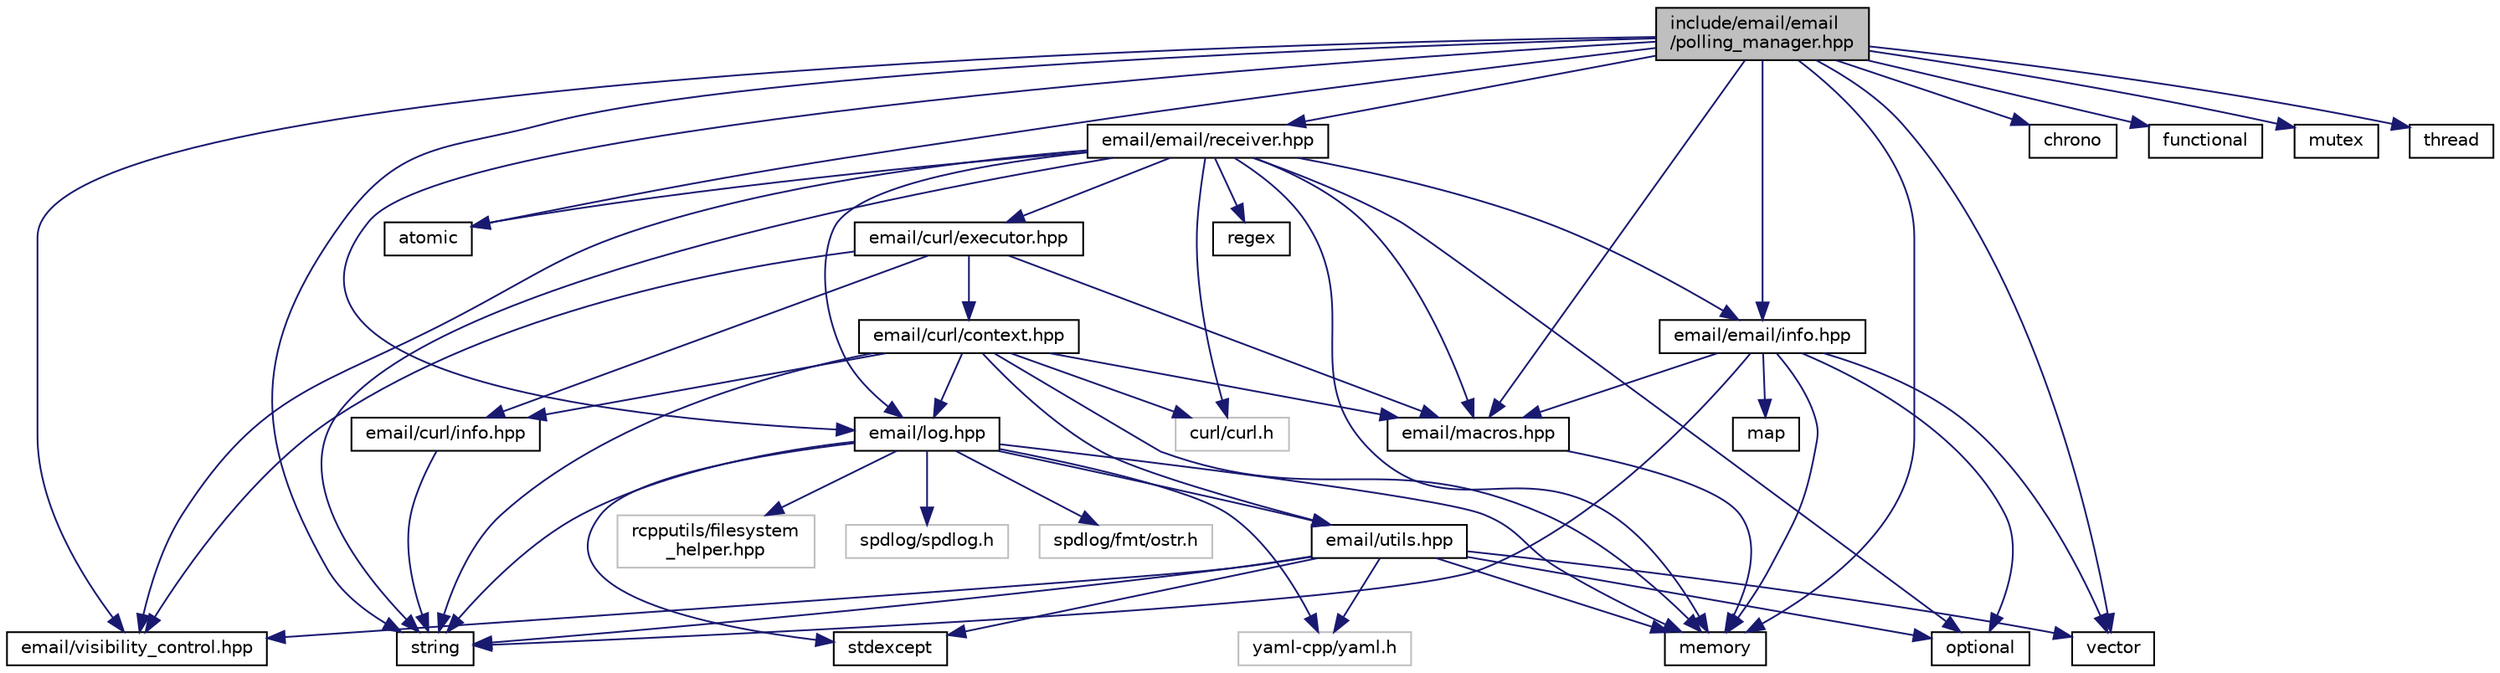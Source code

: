 digraph "include/email/email/polling_manager.hpp"
{
 // LATEX_PDF_SIZE
  edge [fontname="Helvetica",fontsize="10",labelfontname="Helvetica",labelfontsize="10"];
  node [fontname="Helvetica",fontsize="10",shape=record];
  Node1 [label="include/email/email\l/polling_manager.hpp",height=0.2,width=0.4,color="black", fillcolor="grey75", style="filled", fontcolor="black",tooltip=" "];
  Node1 -> Node2 [color="midnightblue",fontsize="10",style="solid",fontname="Helvetica"];
  Node2 [label="atomic",height=0.2,width=0.4,color="black", fillcolor="white", style="filled",URL="/home/runner/work/rmw_email/rmw_email/gen_docs/data/cppreference-doxygen-web.tag.xml$cpp/header/atomic.html",tooltip=" "];
  Node1 -> Node3 [color="midnightblue",fontsize="10",style="solid",fontname="Helvetica"];
  Node3 [label="chrono",height=0.2,width=0.4,color="black", fillcolor="white", style="filled",URL="/home/runner/work/rmw_email/rmw_email/gen_docs/data/cppreference-doxygen-web.tag.xml$cpp/header/chrono.html",tooltip=" "];
  Node1 -> Node4 [color="midnightblue",fontsize="10",style="solid",fontname="Helvetica"];
  Node4 [label="functional",height=0.2,width=0.4,color="black", fillcolor="white", style="filled",URL="/home/runner/work/rmw_email/rmw_email/gen_docs/data/cppreference-doxygen-web.tag.xml$cpp/header/functional.html",tooltip=" "];
  Node1 -> Node5 [color="midnightblue",fontsize="10",style="solid",fontname="Helvetica"];
  Node5 [label="memory",height=0.2,width=0.4,color="black", fillcolor="white", style="filled",URL="/home/runner/work/rmw_email/rmw_email/gen_docs/data/cppreference-doxygen-web.tag.xml$cpp/header/memory.html",tooltip=" "];
  Node1 -> Node6 [color="midnightblue",fontsize="10",style="solid",fontname="Helvetica"];
  Node6 [label="mutex",height=0.2,width=0.4,color="black", fillcolor="white", style="filled",URL="/home/runner/work/rmw_email/rmw_email/gen_docs/data/cppreference-doxygen-web.tag.xml$cpp/header/mutex.html",tooltip=" "];
  Node1 -> Node7 [color="midnightblue",fontsize="10",style="solid",fontname="Helvetica"];
  Node7 [label="string",height=0.2,width=0.4,color="black", fillcolor="white", style="filled",URL="/home/runner/work/rmw_email/rmw_email/gen_docs/data/cppreference-doxygen-web.tag.xml$cpp/header/string.html",tooltip=" "];
  Node1 -> Node8 [color="midnightblue",fontsize="10",style="solid",fontname="Helvetica"];
  Node8 [label="thread",height=0.2,width=0.4,color="black", fillcolor="white", style="filled",URL="/home/runner/work/rmw_email/rmw_email/gen_docs/data/cppreference-doxygen-web.tag.xml$cpp/header/thread.html",tooltip=" "];
  Node1 -> Node9 [color="midnightblue",fontsize="10",style="solid",fontname="Helvetica"];
  Node9 [label="vector",height=0.2,width=0.4,color="black", fillcolor="white", style="filled",URL="/home/runner/work/rmw_email/rmw_email/gen_docs/data/cppreference-doxygen-web.tag.xml$cpp/header/vector.html",tooltip=" "];
  Node1 -> Node10 [color="midnightblue",fontsize="10",style="solid",fontname="Helvetica"];
  Node10 [label="email/email/info.hpp",height=0.2,width=0.4,color="black", fillcolor="white", style="filled",URL="$email_2info_8hpp.html",tooltip=" "];
  Node10 -> Node11 [color="midnightblue",fontsize="10",style="solid",fontname="Helvetica"];
  Node11 [label="map",height=0.2,width=0.4,color="black", fillcolor="white", style="filled",URL="/home/runner/work/rmw_email/rmw_email/gen_docs/data/cppreference-doxygen-web.tag.xml$cpp/header/map.html",tooltip=" "];
  Node10 -> Node5 [color="midnightblue",fontsize="10",style="solid",fontname="Helvetica"];
  Node10 -> Node12 [color="midnightblue",fontsize="10",style="solid",fontname="Helvetica"];
  Node12 [label="optional",height=0.2,width=0.4,color="black", fillcolor="white", style="filled",URL="/home/runner/work/rmw_email/rmw_email/gen_docs/data/cppreference-doxygen-web.tag.xml$cpp/header/optional.html",tooltip=" "];
  Node10 -> Node7 [color="midnightblue",fontsize="10",style="solid",fontname="Helvetica"];
  Node10 -> Node9 [color="midnightblue",fontsize="10",style="solid",fontname="Helvetica"];
  Node10 -> Node13 [color="midnightblue",fontsize="10",style="solid",fontname="Helvetica"];
  Node13 [label="email/macros.hpp",height=0.2,width=0.4,color="black", fillcolor="white", style="filled",URL="$macros_8hpp.html",tooltip=" "];
  Node13 -> Node5 [color="midnightblue",fontsize="10",style="solid",fontname="Helvetica"];
  Node1 -> Node14 [color="midnightblue",fontsize="10",style="solid",fontname="Helvetica"];
  Node14 [label="email/email/receiver.hpp",height=0.2,width=0.4,color="black", fillcolor="white", style="filled",URL="$receiver_8hpp.html",tooltip=" "];
  Node14 -> Node15 [color="midnightblue",fontsize="10",style="solid",fontname="Helvetica"];
  Node15 [label="curl/curl.h",height=0.2,width=0.4,color="grey75", fillcolor="white", style="filled",tooltip=" "];
  Node14 -> Node2 [color="midnightblue",fontsize="10",style="solid",fontname="Helvetica"];
  Node14 -> Node5 [color="midnightblue",fontsize="10",style="solid",fontname="Helvetica"];
  Node14 -> Node12 [color="midnightblue",fontsize="10",style="solid",fontname="Helvetica"];
  Node14 -> Node16 [color="midnightblue",fontsize="10",style="solid",fontname="Helvetica"];
  Node16 [label="regex",height=0.2,width=0.4,color="black", fillcolor="white", style="filled",URL="/home/runner/work/rmw_email/rmw_email/gen_docs/data/cppreference-doxygen-web.tag.xml$cpp/header/regex.html",tooltip=" "];
  Node14 -> Node7 [color="midnightblue",fontsize="10",style="solid",fontname="Helvetica"];
  Node14 -> Node17 [color="midnightblue",fontsize="10",style="solid",fontname="Helvetica"];
  Node17 [label="email/curl/executor.hpp",height=0.2,width=0.4,color="black", fillcolor="white", style="filled",URL="$executor_8hpp.html",tooltip=" "];
  Node17 -> Node18 [color="midnightblue",fontsize="10",style="solid",fontname="Helvetica"];
  Node18 [label="email/curl/context.hpp",height=0.2,width=0.4,color="black", fillcolor="white", style="filled",URL="$curl_2context_8hpp.html",tooltip=" "];
  Node18 -> Node15 [color="midnightblue",fontsize="10",style="solid",fontname="Helvetica"];
  Node18 -> Node5 [color="midnightblue",fontsize="10",style="solid",fontname="Helvetica"];
  Node18 -> Node7 [color="midnightblue",fontsize="10",style="solid",fontname="Helvetica"];
  Node18 -> Node19 [color="midnightblue",fontsize="10",style="solid",fontname="Helvetica"];
  Node19 [label="email/curl/info.hpp",height=0.2,width=0.4,color="black", fillcolor="white", style="filled",URL="$curl_2info_8hpp.html",tooltip=" "];
  Node19 -> Node7 [color="midnightblue",fontsize="10",style="solid",fontname="Helvetica"];
  Node18 -> Node20 [color="midnightblue",fontsize="10",style="solid",fontname="Helvetica"];
  Node20 [label="email/log.hpp",height=0.2,width=0.4,color="black", fillcolor="white", style="filled",URL="$log_8hpp.html",tooltip=" "];
  Node20 -> Node5 [color="midnightblue",fontsize="10",style="solid",fontname="Helvetica"];
  Node20 -> Node21 [color="midnightblue",fontsize="10",style="solid",fontname="Helvetica"];
  Node21 [label="stdexcept",height=0.2,width=0.4,color="black", fillcolor="white", style="filled",URL="/home/runner/work/rmw_email/rmw_email/gen_docs/data/cppreference-doxygen-web.tag.xml$cpp/header/stdexcept.html",tooltip=" "];
  Node20 -> Node7 [color="midnightblue",fontsize="10",style="solid",fontname="Helvetica"];
  Node20 -> Node22 [color="midnightblue",fontsize="10",style="solid",fontname="Helvetica"];
  Node22 [label="rcpputils/filesystem\l_helper.hpp",height=0.2,width=0.4,color="grey75", fillcolor="white", style="filled",tooltip=" "];
  Node20 -> Node23 [color="midnightblue",fontsize="10",style="solid",fontname="Helvetica"];
  Node23 [label="spdlog/spdlog.h",height=0.2,width=0.4,color="grey75", fillcolor="white", style="filled",tooltip=" "];
  Node20 -> Node24 [color="midnightblue",fontsize="10",style="solid",fontname="Helvetica"];
  Node24 [label="spdlog/fmt/ostr.h",height=0.2,width=0.4,color="grey75", fillcolor="white", style="filled",tooltip=" "];
  Node20 -> Node25 [color="midnightblue",fontsize="10",style="solid",fontname="Helvetica"];
  Node25 [label="yaml-cpp/yaml.h",height=0.2,width=0.4,color="grey75", fillcolor="white", style="filled",tooltip=" "];
  Node20 -> Node26 [color="midnightblue",fontsize="10",style="solid",fontname="Helvetica"];
  Node26 [label="email/utils.hpp",height=0.2,width=0.4,color="black", fillcolor="white", style="filled",URL="$utils_8hpp.html",tooltip=" "];
  Node26 -> Node5 [color="midnightblue",fontsize="10",style="solid",fontname="Helvetica"];
  Node26 -> Node12 [color="midnightblue",fontsize="10",style="solid",fontname="Helvetica"];
  Node26 -> Node21 [color="midnightblue",fontsize="10",style="solid",fontname="Helvetica"];
  Node26 -> Node7 [color="midnightblue",fontsize="10",style="solid",fontname="Helvetica"];
  Node26 -> Node9 [color="midnightblue",fontsize="10",style="solid",fontname="Helvetica"];
  Node26 -> Node25 [color="midnightblue",fontsize="10",style="solid",fontname="Helvetica"];
  Node26 -> Node27 [color="midnightblue",fontsize="10",style="solid",fontname="Helvetica"];
  Node27 [label="email/visibility_control.hpp",height=0.2,width=0.4,color="black", fillcolor="white", style="filled",URL="$visibility__control_8hpp.html",tooltip=" "];
  Node18 -> Node13 [color="midnightblue",fontsize="10",style="solid",fontname="Helvetica"];
  Node18 -> Node26 [color="midnightblue",fontsize="10",style="solid",fontname="Helvetica"];
  Node17 -> Node19 [color="midnightblue",fontsize="10",style="solid",fontname="Helvetica"];
  Node17 -> Node13 [color="midnightblue",fontsize="10",style="solid",fontname="Helvetica"];
  Node17 -> Node27 [color="midnightblue",fontsize="10",style="solid",fontname="Helvetica"];
  Node14 -> Node10 [color="midnightblue",fontsize="10",style="solid",fontname="Helvetica"];
  Node14 -> Node20 [color="midnightblue",fontsize="10",style="solid",fontname="Helvetica"];
  Node14 -> Node13 [color="midnightblue",fontsize="10",style="solid",fontname="Helvetica"];
  Node14 -> Node27 [color="midnightblue",fontsize="10",style="solid",fontname="Helvetica"];
  Node1 -> Node20 [color="midnightblue",fontsize="10",style="solid",fontname="Helvetica"];
  Node1 -> Node13 [color="midnightblue",fontsize="10",style="solid",fontname="Helvetica"];
  Node1 -> Node27 [color="midnightblue",fontsize="10",style="solid",fontname="Helvetica"];
}

